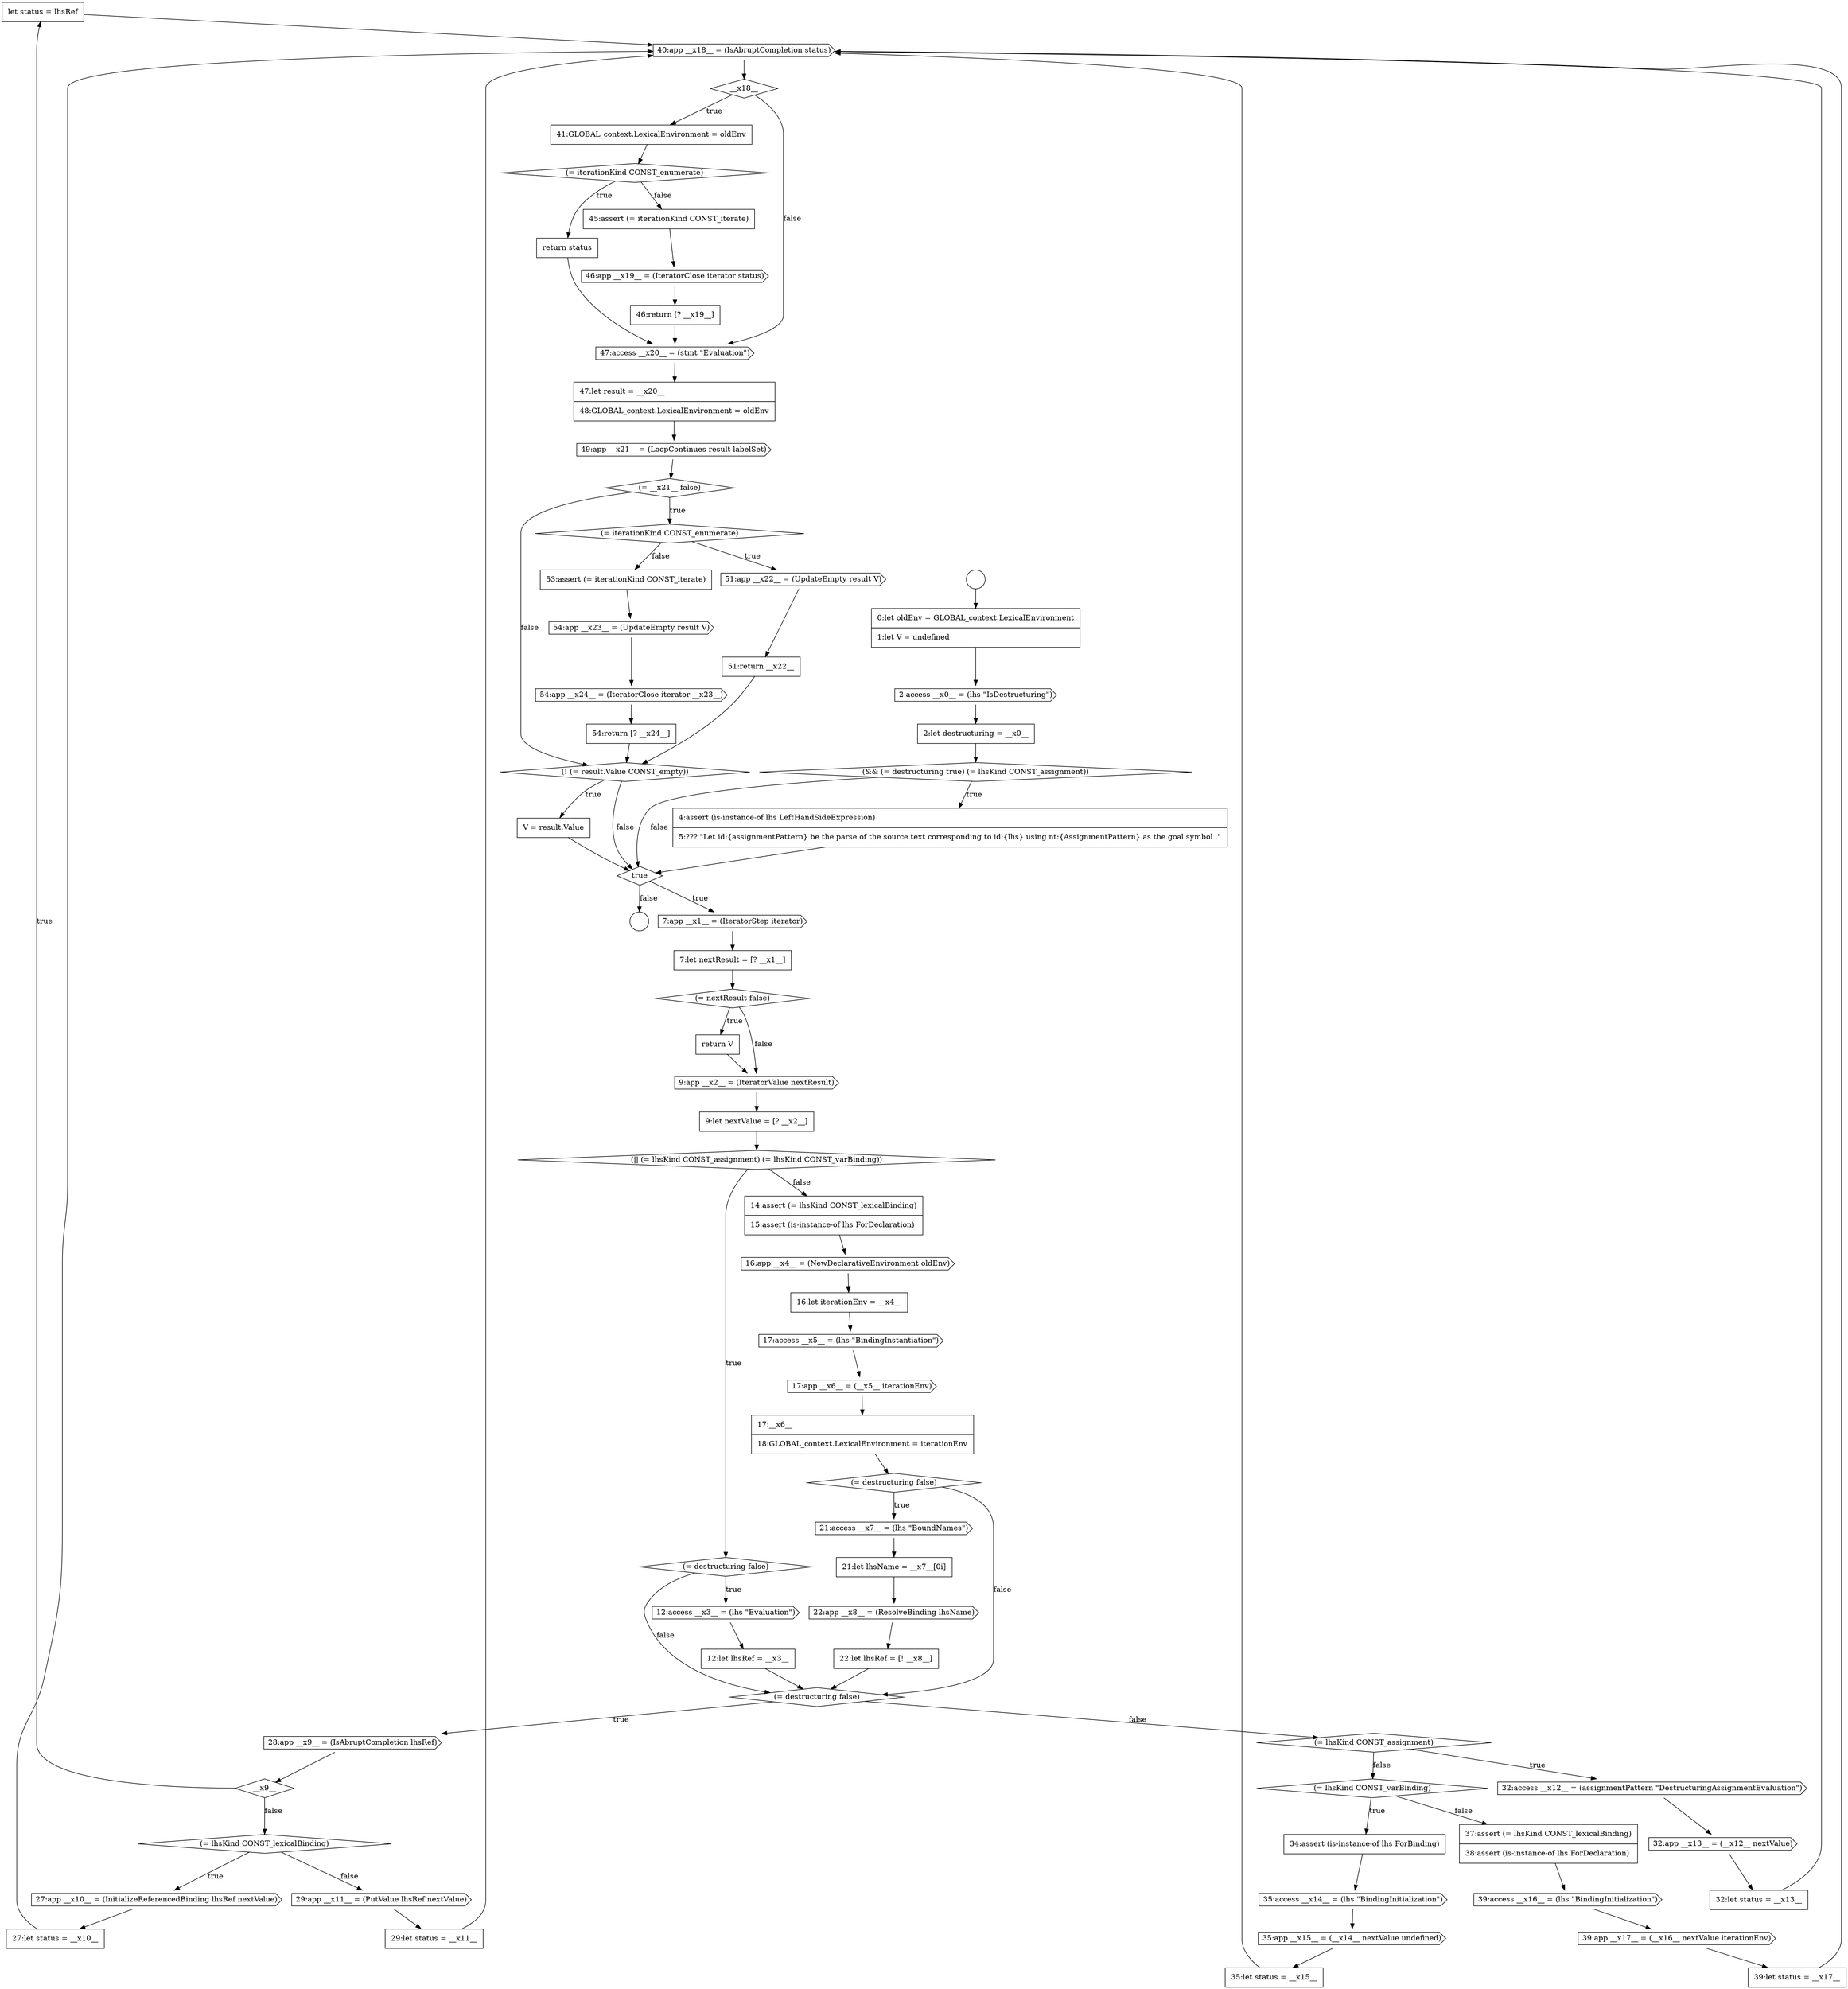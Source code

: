 digraph {
  node6895 [shape=none, margin=0, label=<<font color="black">
    <table border="0" cellborder="1" cellspacing="0" cellpadding="10">
      <tr><td align="left">let status = lhsRef</td></tr>
    </table>
  </font>> color="black" fillcolor="white" style=filled]
  node6919 [shape=none, margin=0, label=<<font color="black">
    <table border="0" cellborder="1" cellspacing="0" cellpadding="10">
      <tr><td align="left">45:assert (= iterationKind CONST_iterate)</td></tr>
    </table>
  </font>> color="black" fillcolor="white" style=filled]
  node6871 [shape=cds, label=<<font color="black">7:app __x1__ = (IteratorStep iterator)</font>> color="black" fillcolor="white" style=filled]
  node6918 [shape=none, margin=0, label=<<font color="black">
    <table border="0" cellborder="1" cellspacing="0" cellpadding="10">
      <tr><td align="left">return status</td></tr>
    </table>
  </font>> color="black" fillcolor="white" style=filled]
  node6868 [shape=diamond, label=<<font color="black">(&amp;&amp; (= destructuring true) (= lhsKind CONST_assignment))</font>> color="black" fillcolor="white" style=filled]
  node6883 [shape=none, margin=0, label=<<font color="black">
    <table border="0" cellborder="1" cellspacing="0" cellpadding="10">
      <tr><td align="left">16:let iterationEnv = __x4__</td></tr>
    </table>
  </font>> color="black" fillcolor="white" style=filled]
  node6900 [shape=none, margin=0, label=<<font color="black">
    <table border="0" cellborder="1" cellspacing="0" cellpadding="10">
      <tr><td align="left">29:let status = __x11__</td></tr>
    </table>
  </font>> color="black" fillcolor="white" style=filled]
  node6894 [shape=diamond, label=<<font color="black">__x9__</font>> color="black" fillcolor="white" style=filled]
  node6877 [shape=diamond, label=<<font color="black">(|| (= lhsKind CONST_assignment) (= lhsKind CONST_varBinding))</font>> color="black" fillcolor="white" style=filled]
  node6914 [shape=cds, label=<<font color="black">40:app __x18__ = (IsAbruptCompletion status)</font>> color="black" fillcolor="white" style=filled]
  node6909 [shape=none, margin=0, label=<<font color="black">
    <table border="0" cellborder="1" cellspacing="0" cellpadding="10">
      <tr><td align="left">35:let status = __x15__</td></tr>
    </table>
  </font>> color="black" fillcolor="white" style=filled]
  node6872 [shape=none, margin=0, label=<<font color="black">
    <table border="0" cellborder="1" cellspacing="0" cellpadding="10">
      <tr><td align="left">7:let nextResult = [? __x1__]</td></tr>
    </table>
  </font>> color="black" fillcolor="white" style=filled]
  node6887 [shape=diamond, label=<<font color="black">(= destructuring false)</font>> color="black" fillcolor="white" style=filled]
  node6904 [shape=none, margin=0, label=<<font color="black">
    <table border="0" cellborder="1" cellspacing="0" cellpadding="10">
      <tr><td align="left">32:let status = __x13__</td></tr>
    </table>
  </font>> color="black" fillcolor="white" style=filled]
  node6892 [shape=diamond, label=<<font color="black">(= destructuring false)</font>> color="black" fillcolor="white" style=filled]
  node6878 [shape=diamond, label=<<font color="black">(= destructuring false)</font>> color="black" fillcolor="white" style=filled]
  node6873 [shape=diamond, label=<<font color="black">(= nextResult false)</font>> color="black" fillcolor="white" style=filled]
  node6905 [shape=diamond, label=<<font color="black">(= lhsKind CONST_varBinding)</font>> color="black" fillcolor="white" style=filled]
  node6923 [shape=none, margin=0, label=<<font color="black">
    <table border="0" cellborder="1" cellspacing="0" cellpadding="10">
      <tr><td align="left">47:let result = __x20__</td></tr>
      <tr><td align="left">48:GLOBAL_context.LexicalEnvironment = oldEnv</td></tr>
    </table>
  </font>> color="black" fillcolor="white" style=filled]
  node6932 [shape=none, margin=0, label=<<font color="black">
    <table border="0" cellborder="1" cellspacing="0" cellpadding="10">
      <tr><td align="left">54:return [? __x24__]</td></tr>
    </table>
  </font>> color="black" fillcolor="white" style=filled]
  node6863 [shape=circle label=" " color="black" fillcolor="white" style=filled]
  node6865 [shape=none, margin=0, label=<<font color="black">
    <table border="0" cellborder="1" cellspacing="0" cellpadding="10">
      <tr><td align="left">0:let oldEnv = GLOBAL_context.LexicalEnvironment</td></tr>
      <tr><td align="left">1:let V = undefined</td></tr>
    </table>
  </font>> color="black" fillcolor="white" style=filled]
  node6884 [shape=cds, label=<<font color="black">17:access __x5__ = (lhs &quot;BindingInstantiation&quot;)</font>> color="black" fillcolor="white" style=filled]
  node6897 [shape=cds, label=<<font color="black">27:app __x10__ = (InitializeReferencedBinding lhsRef nextValue)</font>> color="black" fillcolor="white" style=filled]
  node6915 [shape=diamond, label=<<font color="black">__x18__</font>> color="black" fillcolor="white" style=filled]
  node6926 [shape=diamond, label=<<font color="black">(= iterationKind CONST_enumerate)</font>> color="black" fillcolor="white" style=filled]
  node6888 [shape=cds, label=<<font color="black">21:access __x7__ = (lhs &quot;BoundNames&quot;)</font>> color="black" fillcolor="white" style=filled]
  node6876 [shape=none, margin=0, label=<<font color="black">
    <table border="0" cellborder="1" cellspacing="0" cellpadding="10">
      <tr><td align="left">9:let nextValue = [? __x2__]</td></tr>
    </table>
  </font>> color="black" fillcolor="white" style=filled]
  node6908 [shape=cds, label=<<font color="black">35:app __x15__ = (__x14__ nextValue undefined)</font>> color="black" fillcolor="white" style=filled]
  node6891 [shape=none, margin=0, label=<<font color="black">
    <table border="0" cellborder="1" cellspacing="0" cellpadding="10">
      <tr><td align="left">22:let lhsRef = [! __x8__]</td></tr>
    </table>
  </font>> color="black" fillcolor="white" style=filled]
  node6931 [shape=cds, label=<<font color="black">54:app __x24__ = (IteratorClose iterator __x23__)</font>> color="black" fillcolor="white" style=filled]
  node6869 [shape=none, margin=0, label=<<font color="black">
    <table border="0" cellborder="1" cellspacing="0" cellpadding="10">
      <tr><td align="left">4:assert (is-instance-of lhs LeftHandSideExpression)</td></tr>
      <tr><td align="left">5:??? &quot;Let id:{assignmentPattern} be the parse of the source text corresponding to id:{lhs} using nt:{AssignmentPattern} as the goal symbol .&quot;</td></tr>
    </table>
  </font>> color="black" fillcolor="white" style=filled]
  node6901 [shape=diamond, label=<<font color="black">(= lhsKind CONST_assignment)</font>> color="black" fillcolor="white" style=filled]
  node6922 [shape=cds, label=<<font color="black">47:access __x20__ = (stmt &quot;Evaluation&quot;)</font>> color="black" fillcolor="white" style=filled]
  node6916 [shape=none, margin=0, label=<<font color="black">
    <table border="0" cellborder="1" cellspacing="0" cellpadding="10">
      <tr><td align="left">41:GLOBAL_context.LexicalEnvironment = oldEnv</td></tr>
    </table>
  </font>> color="black" fillcolor="white" style=filled]
  node6870 [shape=diamond, label=<<font color="black">true</font>> color="black" fillcolor="white" style=filled]
  node6881 [shape=none, margin=0, label=<<font color="black">
    <table border="0" cellborder="1" cellspacing="0" cellpadding="10">
      <tr><td align="left">14:assert (= lhsKind CONST_lexicalBinding)</td></tr>
      <tr><td align="left">15:assert (is-instance-of lhs ForDeclaration)</td></tr>
    </table>
  </font>> color="black" fillcolor="white" style=filled]
  node6927 [shape=cds, label=<<font color="black">51:app __x22__ = (UpdateEmpty result V)</font>> color="black" fillcolor="white" style=filled]
  node6898 [shape=none, margin=0, label=<<font color="black">
    <table border="0" cellborder="1" cellspacing="0" cellpadding="10">
      <tr><td align="left">27:let status = __x10__</td></tr>
    </table>
  </font>> color="black" fillcolor="white" style=filled]
  node6920 [shape=cds, label=<<font color="black">46:app __x19__ = (IteratorClose iterator status)</font>> color="black" fillcolor="white" style=filled]
  node6866 [shape=cds, label=<<font color="black">2:access __x0__ = (lhs &quot;IsDestructuring&quot;)</font>> color="black" fillcolor="white" style=filled]
  node6907 [shape=cds, label=<<font color="black">35:access __x14__ = (lhs &quot;BindingInitialization&quot;)</font>> color="black" fillcolor="white" style=filled]
  node6930 [shape=cds, label=<<font color="black">54:app __x23__ = (UpdateEmpty result V)</font>> color="black" fillcolor="white" style=filled]
  node6890 [shape=cds, label=<<font color="black">22:app __x8__ = (ResolveBinding lhsName)</font>> color="black" fillcolor="white" style=filled]
  node6875 [shape=cds, label=<<font color="black">9:app __x2__ = (IteratorValue nextResult)</font>> color="black" fillcolor="white" style=filled]
  node6934 [shape=none, margin=0, label=<<font color="black">
    <table border="0" cellborder="1" cellspacing="0" cellpadding="10">
      <tr><td align="left">V = result.Value</td></tr>
    </table>
  </font>> color="black" fillcolor="white" style=filled]
  node6885 [shape=cds, label=<<font color="black">17:app __x6__ = (__x5__ iterationEnv)</font>> color="black" fillcolor="white" style=filled]
  node6902 [shape=cds, label=<<font color="black">32:access __x12__ = (assignmentPattern &quot;DestructuringAssignmentEvaluation&quot;)</font>> color="black" fillcolor="white" style=filled]
  node6921 [shape=none, margin=0, label=<<font color="black">
    <table border="0" cellborder="1" cellspacing="0" cellpadding="10">
      <tr><td align="left">46:return [? __x19__]</td></tr>
    </table>
  </font>> color="black" fillcolor="white" style=filled]
  node6880 [shape=none, margin=0, label=<<font color="black">
    <table border="0" cellborder="1" cellspacing="0" cellpadding="10">
      <tr><td align="left">12:let lhsRef = __x3__</td></tr>
    </table>
  </font>> color="black" fillcolor="white" style=filled]
  node6912 [shape=cds, label=<<font color="black">39:app __x17__ = (__x16__ nextValue iterationEnv)</font>> color="black" fillcolor="white" style=filled]
  node6899 [shape=cds, label=<<font color="black">29:app __x11__ = (PutValue lhsRef nextValue)</font>> color="black" fillcolor="white" style=filled]
  node6917 [shape=diamond, label=<<font color="black">(= iterationKind CONST_enumerate)</font>> color="black" fillcolor="white" style=filled]
  node6928 [shape=none, margin=0, label=<<font color="black">
    <table border="0" cellborder="1" cellspacing="0" cellpadding="10">
      <tr><td align="left">51:return __x22__</td></tr>
    </table>
  </font>> color="black" fillcolor="white" style=filled]
  node6867 [shape=none, margin=0, label=<<font color="black">
    <table border="0" cellborder="1" cellspacing="0" cellpadding="10">
      <tr><td align="left">2:let destructuring = __x0__</td></tr>
    </table>
  </font>> color="black" fillcolor="white" style=filled]
  node6882 [shape=cds, label=<<font color="black">16:app __x4__ = (NewDeclarativeEnvironment oldEnv)</font>> color="black" fillcolor="white" style=filled]
  node6903 [shape=cds, label=<<font color="black">32:app __x13__ = (__x12__ nextValue)</font>> color="black" fillcolor="white" style=filled]
  node6893 [shape=cds, label=<<font color="black">28:app __x9__ = (IsAbruptCompletion lhsRef)</font>> color="black" fillcolor="white" style=filled]
  node6913 [shape=none, margin=0, label=<<font color="black">
    <table border="0" cellborder="1" cellspacing="0" cellpadding="10">
      <tr><td align="left">39:let status = __x17__</td></tr>
    </table>
  </font>> color="black" fillcolor="white" style=filled]
  node6910 [shape=none, margin=0, label=<<font color="black">
    <table border="0" cellborder="1" cellspacing="0" cellpadding="10">
      <tr><td align="left">37:assert (= lhsKind CONST_lexicalBinding)</td></tr>
      <tr><td align="left">38:assert (is-instance-of lhs ForDeclaration)</td></tr>
    </table>
  </font>> color="black" fillcolor="white" style=filled]
  node6924 [shape=cds, label=<<font color="black">49:app __x21__ = (LoopContinues result labelSet)</font>> color="black" fillcolor="white" style=filled]
  node6925 [shape=diamond, label=<<font color="black">(= __x21__ false)</font>> color="black" fillcolor="white" style=filled]
  node6906 [shape=none, margin=0, label=<<font color="black">
    <table border="0" cellborder="1" cellspacing="0" cellpadding="10">
      <tr><td align="left">34:assert (is-instance-of lhs ForBinding)</td></tr>
    </table>
  </font>> color="black" fillcolor="white" style=filled]
  node6889 [shape=none, margin=0, label=<<font color="black">
    <table border="0" cellborder="1" cellspacing="0" cellpadding="10">
      <tr><td align="left">21:let lhsName = __x7__[0i]</td></tr>
    </table>
  </font>> color="black" fillcolor="white" style=filled]
  node6929 [shape=none, margin=0, label=<<font color="black">
    <table border="0" cellborder="1" cellspacing="0" cellpadding="10">
      <tr><td align="left">53:assert (= iterationKind CONST_iterate)</td></tr>
    </table>
  </font>> color="black" fillcolor="white" style=filled]
  node6874 [shape=none, margin=0, label=<<font color="black">
    <table border="0" cellborder="1" cellspacing="0" cellpadding="10">
      <tr><td align="left">return V</td></tr>
    </table>
  </font>> color="black" fillcolor="white" style=filled]
  node6911 [shape=cds, label=<<font color="black">39:access __x16__ = (lhs &quot;BindingInitialization&quot;)</font>> color="black" fillcolor="white" style=filled]
  node6864 [shape=circle label=" " color="black" fillcolor="white" style=filled]
  node6879 [shape=cds, label=<<font color="black">12:access __x3__ = (lhs &quot;Evaluation&quot;)</font>> color="black" fillcolor="white" style=filled]
  node6933 [shape=diamond, label=<<font color="black">(! (= result.Value CONST_empty))</font>> color="black" fillcolor="white" style=filled]
  node6896 [shape=diamond, label=<<font color="black">(= lhsKind CONST_lexicalBinding)</font>> color="black" fillcolor="white" style=filled]
  node6886 [shape=none, margin=0, label=<<font color="black">
    <table border="0" cellborder="1" cellspacing="0" cellpadding="10">
      <tr><td align="left">17:__x6__</td></tr>
      <tr><td align="left">18:GLOBAL_context.LexicalEnvironment = iterationEnv</td></tr>
    </table>
  </font>> color="black" fillcolor="white" style=filled]
  node6876 -> node6877 [ color="black"]
  node6904 -> node6914 [ color="black"]
  node6909 -> node6914 [ color="black"]
  node6925 -> node6926 [label=<<font color="black">true</font>> color="black"]
  node6925 -> node6933 [label=<<font color="black">false</font>> color="black"]
  node6929 -> node6930 [ color="black"]
  node6898 -> node6914 [ color="black"]
  node6900 -> node6914 [ color="black"]
  node6928 -> node6933 [ color="black"]
  node6878 -> node6879 [label=<<font color="black">true</font>> color="black"]
  node6878 -> node6892 [label=<<font color="black">false</font>> color="black"]
  node6890 -> node6891 [ color="black"]
  node6906 -> node6907 [ color="black"]
  node6934 -> node6870 [ color="black"]
  node6892 -> node6893 [label=<<font color="black">true</font>> color="black"]
  node6892 -> node6901 [label=<<font color="black">false</font>> color="black"]
  node6879 -> node6880 [ color="black"]
  node6923 -> node6924 [ color="black"]
  node6931 -> node6932 [ color="black"]
  node6927 -> node6928 [ color="black"]
  node6885 -> node6886 [ color="black"]
  node6891 -> node6892 [ color="black"]
  node6886 -> node6887 [ color="black"]
  node6883 -> node6884 [ color="black"]
  node6897 -> node6898 [ color="black"]
  node6889 -> node6890 [ color="black"]
  node6895 -> node6914 [ color="black"]
  node6922 -> node6923 [ color="black"]
  node6914 -> node6915 [ color="black"]
  node6901 -> node6902 [label=<<font color="black">true</font>> color="black"]
  node6901 -> node6905 [label=<<font color="black">false</font>> color="black"]
  node6933 -> node6934 [label=<<font color="black">true</font>> color="black"]
  node6933 -> node6870 [label=<<font color="black">false</font>> color="black"]
  node6918 -> node6922 [ color="black"]
  node6908 -> node6909 [ color="black"]
  node6867 -> node6868 [ color="black"]
  node6926 -> node6927 [label=<<font color="black">true</font>> color="black"]
  node6926 -> node6929 [label=<<font color="black">false</font>> color="black"]
  node6869 -> node6870 [ color="black"]
  node6913 -> node6914 [ color="black"]
  node6903 -> node6904 [ color="black"]
  node6921 -> node6922 [ color="black"]
  node6888 -> node6889 [ color="black"]
  node6912 -> node6913 [ color="black"]
  node6873 -> node6874 [label=<<font color="black">true</font>> color="black"]
  node6873 -> node6875 [label=<<font color="black">false</font>> color="black"]
  node6875 -> node6876 [ color="black"]
  node6881 -> node6882 [ color="black"]
  node6930 -> node6931 [ color="black"]
  node6863 -> node6865 [ color="black"]
  node6868 -> node6869 [label=<<font color="black">true</font>> color="black"]
  node6868 -> node6870 [label=<<font color="black">false</font>> color="black"]
  node6917 -> node6918 [label=<<font color="black">true</font>> color="black"]
  node6917 -> node6919 [label=<<font color="black">false</font>> color="black"]
  node6874 -> node6875 [ color="black"]
  node6915 -> node6916 [label=<<font color="black">true</font>> color="black"]
  node6915 -> node6922 [label=<<font color="black">false</font>> color="black"]
  node6877 -> node6878 [label=<<font color="black">true</font>> color="black"]
  node6877 -> node6881 [label=<<font color="black">false</font>> color="black"]
  node6919 -> node6920 [ color="black"]
  node6870 -> node6871 [label=<<font color="black">true</font>> color="black"]
  node6870 -> node6864 [label=<<font color="black">false</font>> color="black"]
  node6896 -> node6897 [label=<<font color="black">true</font>> color="black"]
  node6896 -> node6899 [label=<<font color="black">false</font>> color="black"]
  node6871 -> node6872 [ color="black"]
  node6865 -> node6866 [ color="black"]
  node6916 -> node6917 [ color="black"]
  node6893 -> node6894 [ color="black"]
  node6910 -> node6911 [ color="black"]
  node6866 -> node6867 [ color="black"]
  node6872 -> node6873 [ color="black"]
  node6894 -> node6895 [label=<<font color="black">true</font>> color="black"]
  node6894 -> node6896 [label=<<font color="black">false</font>> color="black"]
  node6899 -> node6900 [ color="black"]
  node6907 -> node6908 [ color="black"]
  node6924 -> node6925 [ color="black"]
  node6884 -> node6885 [ color="black"]
  node6887 -> node6888 [label=<<font color="black">true</font>> color="black"]
  node6887 -> node6892 [label=<<font color="black">false</font>> color="black"]
  node6905 -> node6906 [label=<<font color="black">true</font>> color="black"]
  node6905 -> node6910 [label=<<font color="black">false</font>> color="black"]
  node6920 -> node6921 [ color="black"]
  node6880 -> node6892 [ color="black"]
  node6911 -> node6912 [ color="black"]
  node6932 -> node6933 [ color="black"]
  node6902 -> node6903 [ color="black"]
  node6882 -> node6883 [ color="black"]
}
